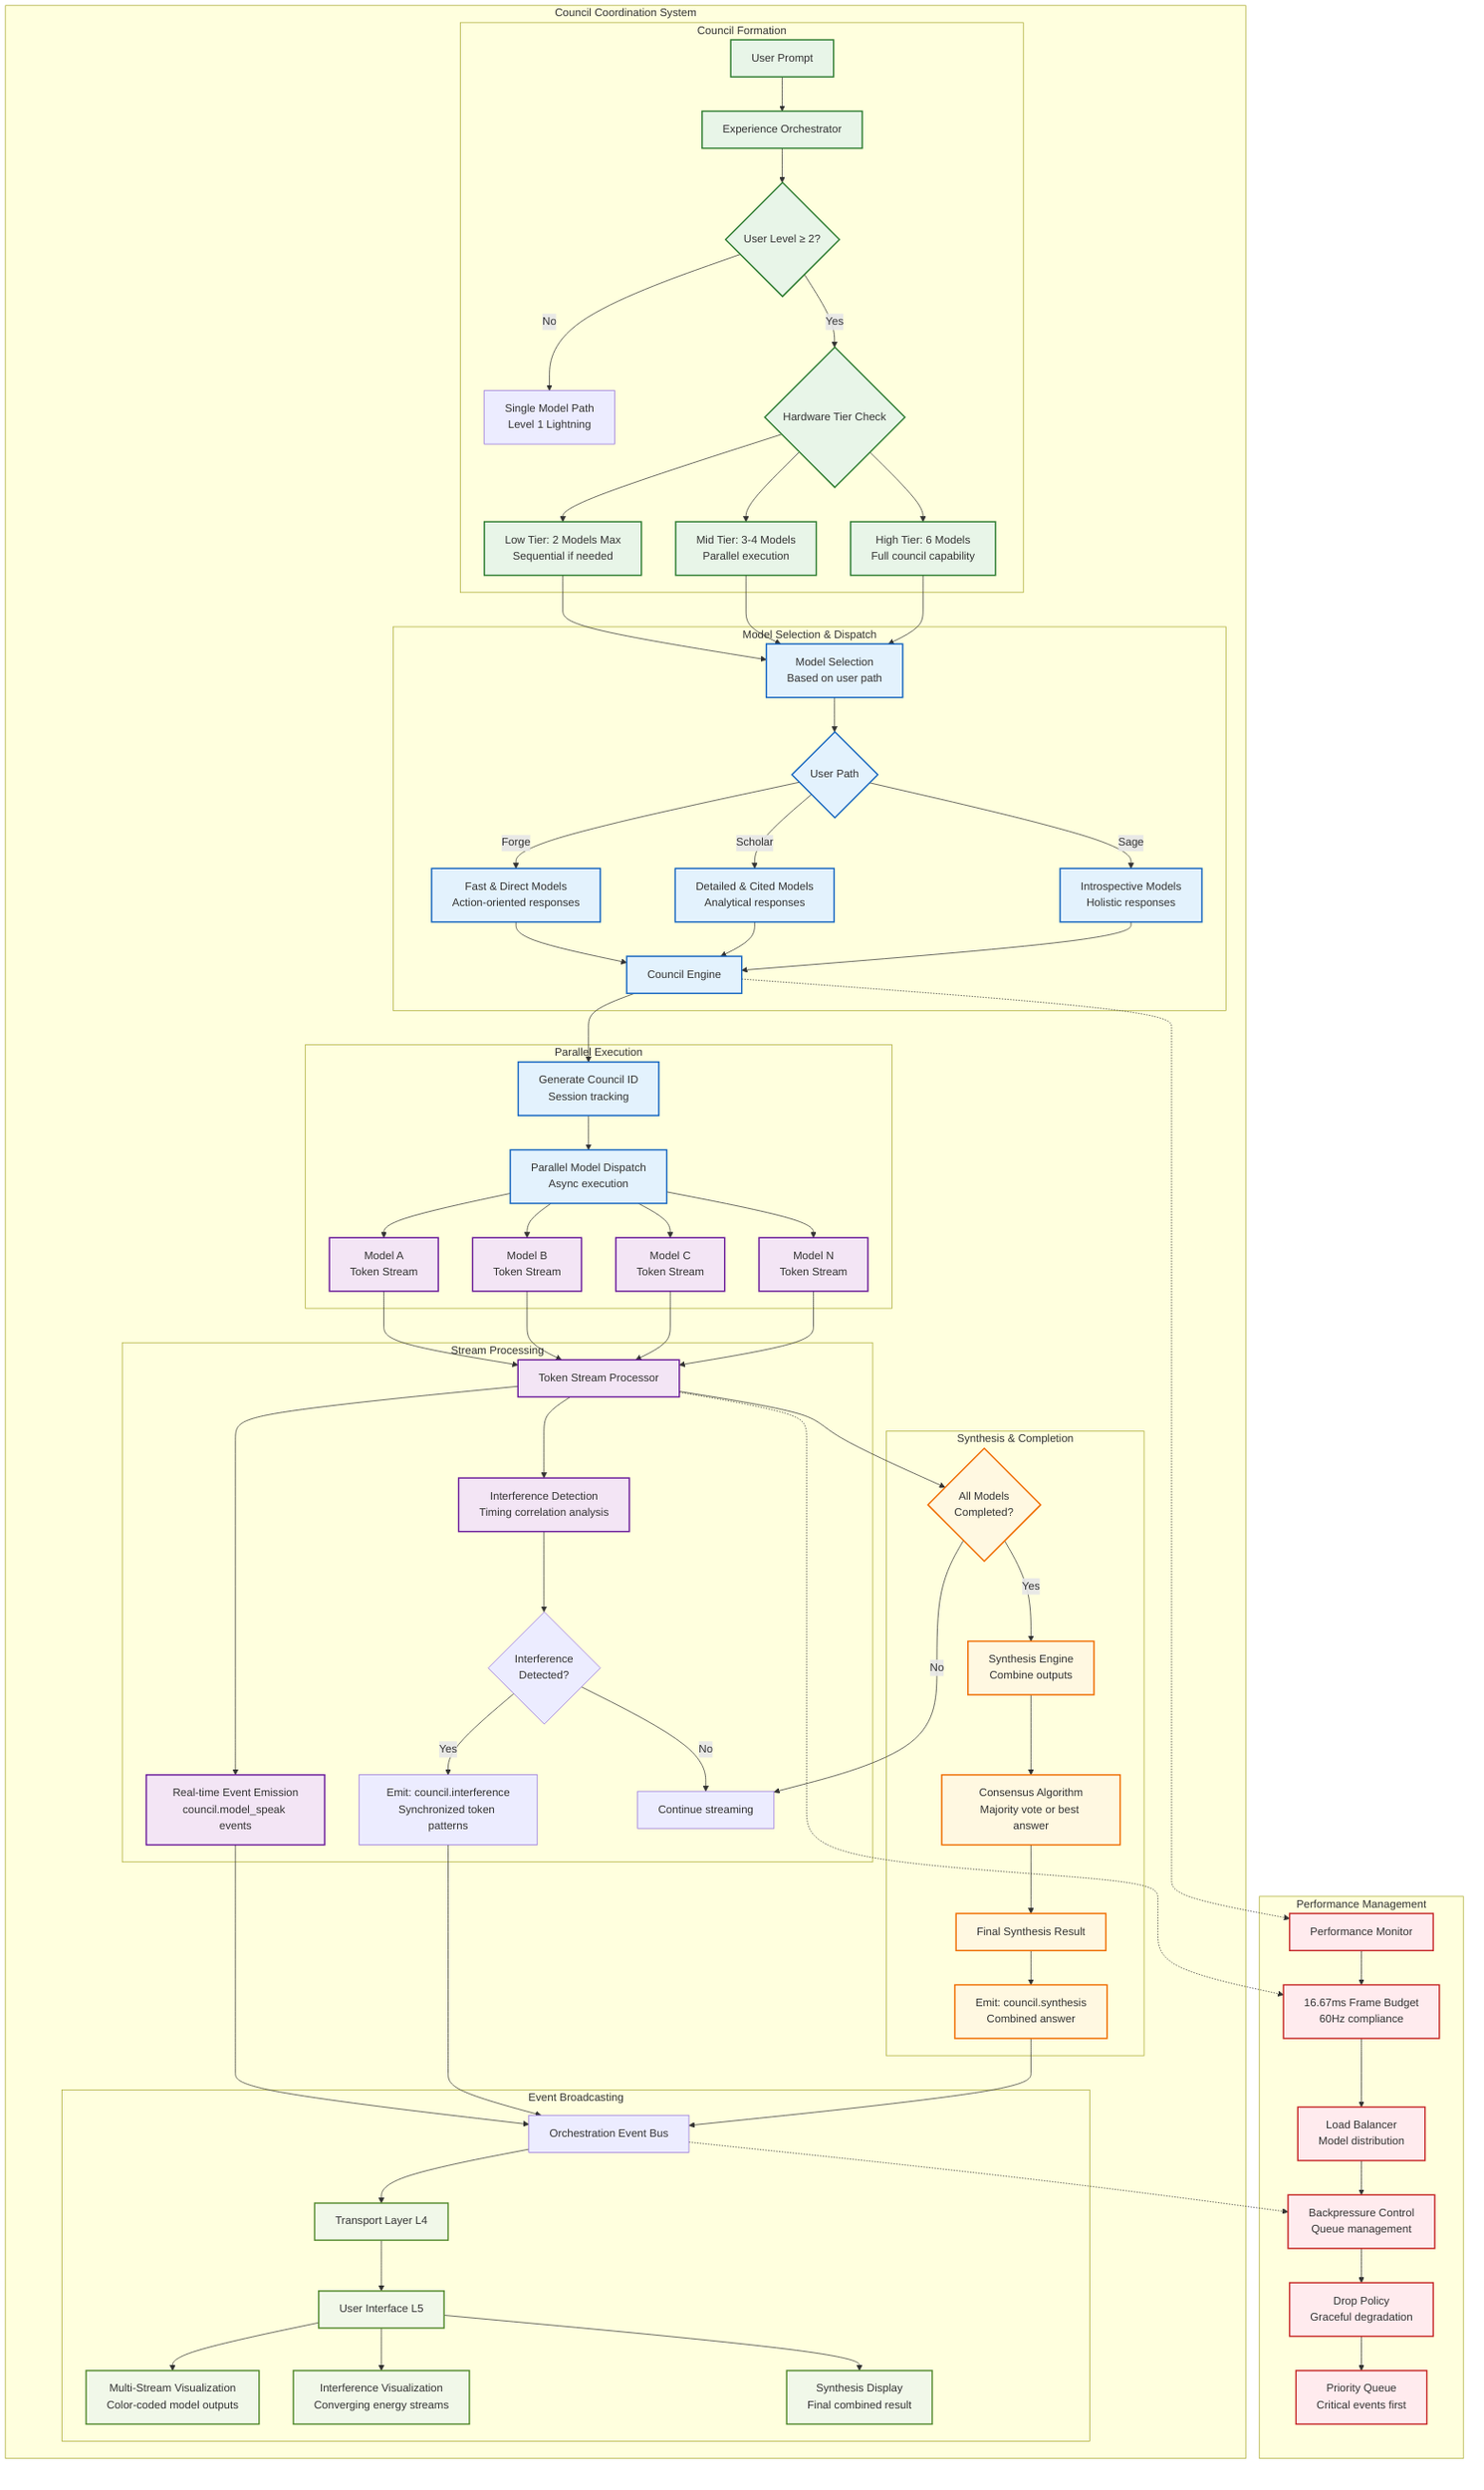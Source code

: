 graph TB
    subgraph "Council Coordination System"
        subgraph "Council Formation"
            UserPrompt[User Prompt] --> Orchestrator[Experience Orchestrator]
            Orchestrator --> LevelCheck{User Level ≥ 2?}
            LevelCheck -->|No| SingleModel[Single Model Path<br/>Level 1 Lightning]
            LevelCheck -->|Yes| TierCheck{Hardware Tier Check}
            
            TierCheck --> LowTier[Low Tier: 2 Models Max<br/>Sequential if needed]
            TierCheck --> MidTier[Mid Tier: 3-4 Models<br/>Parallel execution]
            TierCheck --> HighTier[High Tier: 6 Models<br/>Full council capability]
        end
        
        subgraph "Model Selection & Dispatch"
            LowTier --> ModelSelect[Model Selection<br/>Based on user path]
            MidTier --> ModelSelect
            HighTier --> ModelSelect
            
            ModelSelect --> PathCheck{User Path}
            PathCheck -->|Forge| ForgeModels[Fast & Direct Models<br/>Action-oriented responses]
            PathCheck -->|Scholar| ScholarModels[Detailed & Cited Models<br/>Analytical responses]
            PathCheck -->|Sage| SageModels[Introspective Models<br/>Holistic responses]
            
            ForgeModels --> CouncilEngine[Council Engine]
            ScholarModels --> CouncilEngine
            SageModels --> CouncilEngine
        end
        
        subgraph "Parallel Execution"
            CouncilEngine --> CouncilID[Generate Council ID<br/>Session tracking]
            CouncilID --> ParallelDispatch[Parallel Model Dispatch<br/>Async execution]
            
            ParallelDispatch --> Model1[Model A<br/>Token Stream]
            ParallelDispatch --> Model2[Model B<br/>Token Stream]
            ParallelDispatch --> Model3[Model C<br/>Token Stream]
            ParallelDispatch --> ModelN[Model N<br/>Token Stream]
        end
        
        subgraph "Stream Processing"
            Model1 --> TokenProcessor[Token Stream Processor]
            Model2 --> TokenProcessor
            Model3 --> TokenProcessor
            ModelN --> TokenProcessor
            
            TokenProcessor --> InterferenceDetect[Interference Detection<br/>Timing correlation analysis]
            TokenProcessor --> EventEmission[Real-time Event Emission<br/>council.model_speak events]
            
            InterferenceDetect --> InterferenceEvent{Interference<br/>Detected?}
            InterferenceEvent -->|Yes| InterferenceAlert[Emit: council.interference<br/>Synchronized token patterns]
            InterferenceEvent -->|No| ContinueStream[Continue streaming]
        end
        
        subgraph "Synthesis & Completion"
            TokenProcessor --> CompletionCheck{All Models<br/>Completed?}
            CompletionCheck -->|No| ContinueStream
            CompletionCheck -->|Yes| SynthesisEngine[Synthesis Engine<br/>Combine outputs]
            
            SynthesisEngine --> ConsensusAlg[Consensus Algorithm<br/>Majority vote or best answer]
            ConsensusAlg --> FinalSynthesis[Final Synthesis Result]
            FinalSynthesis --> SynthesisEvent[Emit: council.synthesis<br/>Combined answer]
        end
        
        subgraph "Event Broadcasting"
            EventEmission --> EventBus[Orchestration Event Bus]
            InterferenceAlert --> EventBus
            SynthesisEvent --> EventBus
            
            EventBus --> Transport[Transport Layer L4]
            Transport --> UI[User Interface L5]
            
            UI --> StreamViz[Multi-Stream Visualization<br/>Color-coded model outputs]
            UI --> InterferenceViz[Interference Visualization<br/>Converging energy streams]
            UI --> SynthesisViz[Synthesis Display<br/>Final combined result]
        end
    end
    
    subgraph "Performance Management"
        PerfMonitor[Performance Monitor] --> FrameBudget[16.67ms Frame Budget<br/>60Hz compliance]
        FrameBudget --> LoadBalancer[Load Balancer<br/>Model distribution]
        LoadBalancer --> BackpressureCtrl[Backpressure Control<br/>Queue management]
        
        BackpressureCtrl --> DropPolicy[Drop Policy<br/>Graceful degradation]
        DropPolicy --> PriorityQueue[Priority Queue<br/>Critical events first]
    end
    
    %% Connect performance to main flow
    CouncilEngine -.-> PerfMonitor
    TokenProcessor -.-> FrameBudget
    EventBus -.-> BackpressureCtrl
    
    %% Styling
    classDef formation fill:#e8f5e8,stroke:#2e7d32,stroke-width:2px
    classDef execution fill:#e3f2fd,stroke:#1565c0,stroke-width:2px
    classDef processing fill:#f3e5f5,stroke:#6a1b9a,stroke-width:2px
    classDef synthesis fill:#fff8e1,stroke:#ef6c00,stroke-width:2px
    classDef performance fill:#ffebee,stroke:#c62828,stroke-width:2px
    classDef ui fill:#f1f8e9,stroke:#558b2f,stroke-width:2px
    
    class UserPrompt,Orchestrator,LevelCheck,TierCheck,LowTier,MidTier,HighTier formation
    class ModelSelect,PathCheck,ForgeModels,ScholarModels,SageModels,CouncilEngine,CouncilID,ParallelDispatch execution
    class Model1,Model2,Model3,ModelN,TokenProcessor,InterferenceDetect,EventEmission processing
    class CompletionCheck,SynthesisEngine,ConsensusAlg,FinalSynthesis,SynthesisEvent synthesis
    class PerfMonitor,FrameBudget,LoadBalancer,BackpressureCtrl,DropPolicy,PriorityQueue performance
    class Transport,UI,StreamViz,InterferenceViz,SynthesisViz ui